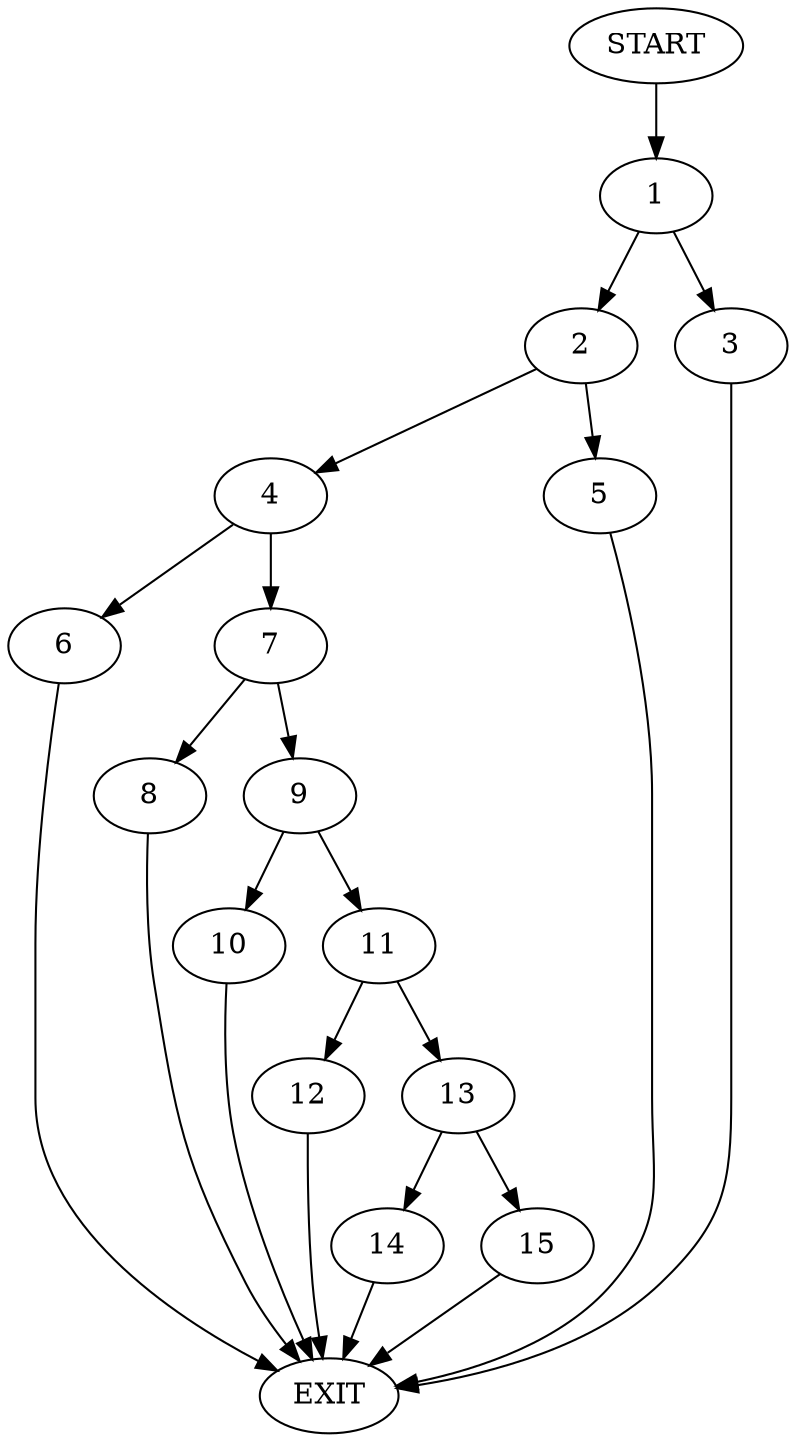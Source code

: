 digraph {
0 [label="START"]
16 [label="EXIT"]
0 -> 1
1 -> 2
1 -> 3
3 -> 16
2 -> 4
2 -> 5
4 -> 6
4 -> 7
5 -> 16
7 -> 8
7 -> 9
6 -> 16
9 -> 10
9 -> 11
8 -> 16
11 -> 12
11 -> 13
10 -> 16
12 -> 16
13 -> 14
13 -> 15
14 -> 16
15 -> 16
}
